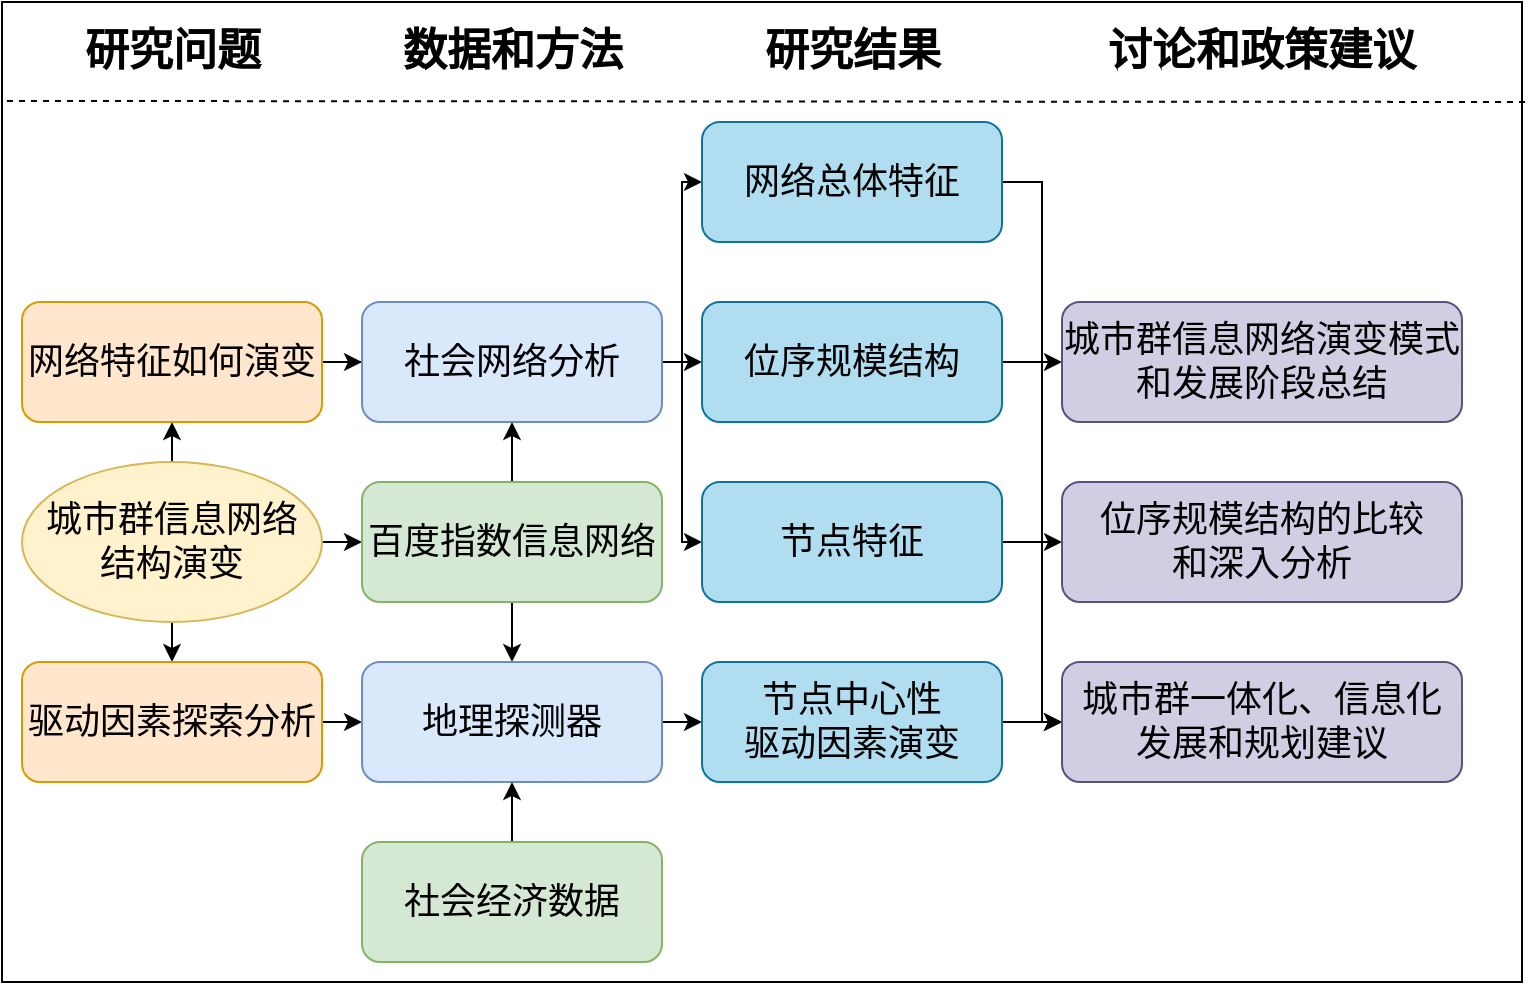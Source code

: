 <mxfile version="21.2.2" type="github">
  <diagram name="第 1 页" id="nbi5fBf2Bmrbjadmzqlr">
    <mxGraphModel dx="996" dy="549" grid="1" gridSize="10" guides="1" tooltips="1" connect="1" arrows="1" fold="1" page="1" pageScale="1" pageWidth="827" pageHeight="1169" math="0" shadow="0">
      <root>
        <mxCell id="0" />
        <mxCell id="1" parent="0" />
        <mxCell id="J7fFwv-MhPljxE2RySfx-1" value="" style="rounded=0;whiteSpace=wrap;html=1;" vertex="1" parent="1">
          <mxGeometry x="40" y="10" width="760" height="490" as="geometry" />
        </mxCell>
        <mxCell id="J7fFwv-MhPljxE2RySfx-2" value="" style="endArrow=none;dashed=1;html=1;rounded=0;exitX=1.002;exitY=0.102;exitDx=0;exitDy=0;exitPerimeter=0;entryX=0;entryY=0.101;entryDx=0;entryDy=0;entryPerimeter=0;" edge="1" parent="1" source="J7fFwv-MhPljxE2RySfx-1" target="J7fFwv-MhPljxE2RySfx-1">
          <mxGeometry width="50" height="50" relative="1" as="geometry">
            <mxPoint x="390" y="310" as="sourcePoint" />
            <mxPoint x="440" y="260" as="targetPoint" />
            <Array as="points" />
          </mxGeometry>
        </mxCell>
        <mxCell id="J7fFwv-MhPljxE2RySfx-6" style="edgeStyle=orthogonalEdgeStyle;rounded=0;orthogonalLoop=1;jettySize=auto;html=1;exitX=0.5;exitY=0;exitDx=0;exitDy=0;entryX=0.5;entryY=1;entryDx=0;entryDy=0;" edge="1" parent="1" source="J7fFwv-MhPljxE2RySfx-3" target="J7fFwv-MhPljxE2RySfx-4">
          <mxGeometry relative="1" as="geometry" />
        </mxCell>
        <mxCell id="J7fFwv-MhPljxE2RySfx-7" style="edgeStyle=orthogonalEdgeStyle;rounded=0;orthogonalLoop=1;jettySize=auto;html=1;exitX=0.5;exitY=1;exitDx=0;exitDy=0;entryX=0.5;entryY=0;entryDx=0;entryDy=0;" edge="1" parent="1" source="J7fFwv-MhPljxE2RySfx-3" target="J7fFwv-MhPljxE2RySfx-5">
          <mxGeometry relative="1" as="geometry" />
        </mxCell>
        <mxCell id="J7fFwv-MhPljxE2RySfx-15" style="edgeStyle=orthogonalEdgeStyle;rounded=0;orthogonalLoop=1;jettySize=auto;html=1;exitX=1;exitY=0.5;exitDx=0;exitDy=0;entryX=0;entryY=0.5;entryDx=0;entryDy=0;" edge="1" parent="1" source="J7fFwv-MhPljxE2RySfx-3" target="J7fFwv-MhPljxE2RySfx-9">
          <mxGeometry relative="1" as="geometry" />
        </mxCell>
        <mxCell id="J7fFwv-MhPljxE2RySfx-3" value="&lt;font face=&quot;Times New Roman&quot; style=&quot;font-size: 18px;&quot;&gt;城市群信息网络&lt;br&gt;结构演变&lt;/font&gt;" style="ellipse;whiteSpace=wrap;html=1;fillColor=#fff2cc;strokeColor=#d6b656;" vertex="1" parent="1">
          <mxGeometry x="50" y="240" width="150" height="80" as="geometry" />
        </mxCell>
        <mxCell id="J7fFwv-MhPljxE2RySfx-14" style="edgeStyle=orthogonalEdgeStyle;rounded=0;orthogonalLoop=1;jettySize=auto;html=1;exitX=1;exitY=0.5;exitDx=0;exitDy=0;" edge="1" parent="1" source="J7fFwv-MhPljxE2RySfx-4" target="J7fFwv-MhPljxE2RySfx-10">
          <mxGeometry relative="1" as="geometry" />
        </mxCell>
        <mxCell id="J7fFwv-MhPljxE2RySfx-4" value="&lt;font style=&quot;font-size: 18px;&quot;&gt;网络特征如何演变&lt;/font&gt;" style="rounded=1;whiteSpace=wrap;html=1;fillColor=#ffe6cc;strokeColor=#d79b00;" vertex="1" parent="1">
          <mxGeometry x="50" y="160" width="150" height="60" as="geometry" />
        </mxCell>
        <mxCell id="J7fFwv-MhPljxE2RySfx-13" style="edgeStyle=orthogonalEdgeStyle;rounded=0;orthogonalLoop=1;jettySize=auto;html=1;exitX=1;exitY=0.5;exitDx=0;exitDy=0;entryX=0;entryY=0.5;entryDx=0;entryDy=0;" edge="1" parent="1" source="J7fFwv-MhPljxE2RySfx-5" target="J7fFwv-MhPljxE2RySfx-11">
          <mxGeometry relative="1" as="geometry" />
        </mxCell>
        <mxCell id="J7fFwv-MhPljxE2RySfx-5" value="&lt;font style=&quot;font-size: 18px;&quot;&gt;驱动因素探索分析&lt;/font&gt;" style="rounded=1;whiteSpace=wrap;html=1;fillColor=#ffe6cc;strokeColor=#d79b00;" vertex="1" parent="1">
          <mxGeometry x="50" y="340" width="150" height="60" as="geometry" />
        </mxCell>
        <mxCell id="J7fFwv-MhPljxE2RySfx-16" style="edgeStyle=orthogonalEdgeStyle;rounded=0;orthogonalLoop=1;jettySize=auto;html=1;exitX=0.5;exitY=0;exitDx=0;exitDy=0;entryX=0.5;entryY=1;entryDx=0;entryDy=0;" edge="1" parent="1" source="J7fFwv-MhPljxE2RySfx-9" target="J7fFwv-MhPljxE2RySfx-10">
          <mxGeometry relative="1" as="geometry" />
        </mxCell>
        <mxCell id="J7fFwv-MhPljxE2RySfx-17" style="edgeStyle=orthogonalEdgeStyle;rounded=0;orthogonalLoop=1;jettySize=auto;html=1;exitX=0.5;exitY=1;exitDx=0;exitDy=0;entryX=0.5;entryY=0;entryDx=0;entryDy=0;" edge="1" parent="1" source="J7fFwv-MhPljxE2RySfx-9" target="J7fFwv-MhPljxE2RySfx-11">
          <mxGeometry relative="1" as="geometry" />
        </mxCell>
        <mxCell id="J7fFwv-MhPljxE2RySfx-9" value="&lt;font style=&quot;font-size: 18px;&quot;&gt;百度指数信息网络&lt;/font&gt;" style="rounded=1;whiteSpace=wrap;html=1;fillColor=#d5e8d4;strokeColor=#82b366;" vertex="1" parent="1">
          <mxGeometry x="220" y="250" width="150" height="60" as="geometry" />
        </mxCell>
        <mxCell id="J7fFwv-MhPljxE2RySfx-21" style="edgeStyle=orthogonalEdgeStyle;rounded=0;orthogonalLoop=1;jettySize=auto;html=1;exitX=1;exitY=0.5;exitDx=0;exitDy=0;entryX=0;entryY=0.5;entryDx=0;entryDy=0;" edge="1" parent="1" source="J7fFwv-MhPljxE2RySfx-10" target="J7fFwv-MhPljxE2RySfx-19">
          <mxGeometry relative="1" as="geometry">
            <Array as="points">
              <mxPoint x="380" y="190" />
              <mxPoint x="380" y="100" />
            </Array>
          </mxGeometry>
        </mxCell>
        <mxCell id="J7fFwv-MhPljxE2RySfx-22" style="edgeStyle=orthogonalEdgeStyle;rounded=0;orthogonalLoop=1;jettySize=auto;html=1;exitX=1;exitY=0.5;exitDx=0;exitDy=0;entryX=0;entryY=0.5;entryDx=0;entryDy=0;" edge="1" parent="1" source="J7fFwv-MhPljxE2RySfx-10" target="J7fFwv-MhPljxE2RySfx-18">
          <mxGeometry relative="1" as="geometry" />
        </mxCell>
        <mxCell id="J7fFwv-MhPljxE2RySfx-23" style="edgeStyle=orthogonalEdgeStyle;rounded=0;orthogonalLoop=1;jettySize=auto;html=1;exitX=1;exitY=0.5;exitDx=0;exitDy=0;entryX=0;entryY=0.5;entryDx=0;entryDy=0;" edge="1" parent="1" source="J7fFwv-MhPljxE2RySfx-10" target="J7fFwv-MhPljxE2RySfx-20">
          <mxGeometry relative="1" as="geometry">
            <Array as="points">
              <mxPoint x="380" y="190" />
              <mxPoint x="380" y="280" />
            </Array>
          </mxGeometry>
        </mxCell>
        <mxCell id="J7fFwv-MhPljxE2RySfx-10" value="&lt;font style=&quot;font-size: 18px;&quot;&gt;社会网络分析&lt;/font&gt;" style="rounded=1;whiteSpace=wrap;html=1;fillColor=#dae8fc;strokeColor=#6c8ebf;" vertex="1" parent="1">
          <mxGeometry x="220" y="160" width="150" height="60" as="geometry" />
        </mxCell>
        <mxCell id="J7fFwv-MhPljxE2RySfx-26" style="edgeStyle=orthogonalEdgeStyle;rounded=0;orthogonalLoop=1;jettySize=auto;html=1;exitX=1;exitY=0.5;exitDx=0;exitDy=0;entryX=0;entryY=0.5;entryDx=0;entryDy=0;" edge="1" parent="1" source="J7fFwv-MhPljxE2RySfx-11" target="J7fFwv-MhPljxE2RySfx-25">
          <mxGeometry relative="1" as="geometry" />
        </mxCell>
        <mxCell id="J7fFwv-MhPljxE2RySfx-11" value="&lt;font style=&quot;font-size: 18px;&quot;&gt;地理探测器&lt;/font&gt;" style="rounded=1;whiteSpace=wrap;html=1;fillColor=#dae8fc;strokeColor=#6c8ebf;" vertex="1" parent="1">
          <mxGeometry x="220" y="340" width="150" height="60" as="geometry" />
        </mxCell>
        <mxCell id="J7fFwv-MhPljxE2RySfx-33" style="edgeStyle=orthogonalEdgeStyle;rounded=0;orthogonalLoop=1;jettySize=auto;html=1;exitX=1;exitY=0.5;exitDx=0;exitDy=0;entryX=0;entryY=0.5;entryDx=0;entryDy=0;" edge="1" parent="1" source="J7fFwv-MhPljxE2RySfx-18" target="J7fFwv-MhPljxE2RySfx-30">
          <mxGeometry relative="1" as="geometry">
            <Array as="points">
              <mxPoint x="560" y="190" />
              <mxPoint x="560" y="280" />
            </Array>
          </mxGeometry>
        </mxCell>
        <mxCell id="J7fFwv-MhPljxE2RySfx-18" value="&lt;font style=&quot;font-size: 18px;&quot;&gt;位序规模结构&lt;/font&gt;" style="rounded=1;whiteSpace=wrap;html=1;fillColor=#b1ddf0;strokeColor=#10739e;" vertex="1" parent="1">
          <mxGeometry x="390" y="160" width="150" height="60" as="geometry" />
        </mxCell>
        <mxCell id="J7fFwv-MhPljxE2RySfx-32" style="edgeStyle=orthogonalEdgeStyle;rounded=0;orthogonalLoop=1;jettySize=auto;html=1;exitX=1;exitY=0.5;exitDx=0;exitDy=0;entryX=0;entryY=0.5;entryDx=0;entryDy=0;" edge="1" parent="1" source="J7fFwv-MhPljxE2RySfx-19" target="J7fFwv-MhPljxE2RySfx-29">
          <mxGeometry relative="1" as="geometry">
            <Array as="points">
              <mxPoint x="560" y="100" />
              <mxPoint x="560" y="190" />
            </Array>
          </mxGeometry>
        </mxCell>
        <mxCell id="J7fFwv-MhPljxE2RySfx-19" value="&lt;font style=&quot;font-size: 18px;&quot;&gt;网络总体特征&lt;/font&gt;" style="rounded=1;whiteSpace=wrap;html=1;fillColor=#b1ddf0;strokeColor=#10739e;" vertex="1" parent="1">
          <mxGeometry x="390" y="70" width="150" height="60" as="geometry" />
        </mxCell>
        <mxCell id="J7fFwv-MhPljxE2RySfx-34" style="edgeStyle=orthogonalEdgeStyle;rounded=0;orthogonalLoop=1;jettySize=auto;html=1;exitX=1;exitY=0.5;exitDx=0;exitDy=0;entryX=0;entryY=0.5;entryDx=0;entryDy=0;" edge="1" parent="1" source="J7fFwv-MhPljxE2RySfx-20" target="J7fFwv-MhPljxE2RySfx-31">
          <mxGeometry relative="1" as="geometry">
            <Array as="points">
              <mxPoint x="560" y="280" />
              <mxPoint x="560" y="370" />
            </Array>
          </mxGeometry>
        </mxCell>
        <mxCell id="J7fFwv-MhPljxE2RySfx-20" value="&lt;font style=&quot;font-size: 18px;&quot;&gt;节点特征&lt;/font&gt;" style="rounded=1;whiteSpace=wrap;html=1;fillColor=#b1ddf0;strokeColor=#10739e;" vertex="1" parent="1">
          <mxGeometry x="390" y="250" width="150" height="60" as="geometry" />
        </mxCell>
        <mxCell id="J7fFwv-MhPljxE2RySfx-35" style="edgeStyle=orthogonalEdgeStyle;rounded=0;orthogonalLoop=1;jettySize=auto;html=1;exitX=1;exitY=0.5;exitDx=0;exitDy=0;entryX=0;entryY=0.5;entryDx=0;entryDy=0;" edge="1" parent="1" source="J7fFwv-MhPljxE2RySfx-25" target="J7fFwv-MhPljxE2RySfx-31">
          <mxGeometry relative="1" as="geometry" />
        </mxCell>
        <mxCell id="J7fFwv-MhPljxE2RySfx-25" value="&lt;font style=&quot;font-size: 18px;&quot;&gt;节点中心性&lt;br&gt;驱动因素演变&lt;/font&gt;" style="rounded=1;whiteSpace=wrap;html=1;fillColor=#b1ddf0;strokeColor=#10739e;" vertex="1" parent="1">
          <mxGeometry x="390" y="340" width="150" height="60" as="geometry" />
        </mxCell>
        <mxCell id="J7fFwv-MhPljxE2RySfx-28" style="edgeStyle=orthogonalEdgeStyle;rounded=0;orthogonalLoop=1;jettySize=auto;html=1;exitX=0.5;exitY=0;exitDx=0;exitDy=0;entryX=0.5;entryY=1;entryDx=0;entryDy=0;" edge="1" parent="1" source="J7fFwv-MhPljxE2RySfx-27" target="J7fFwv-MhPljxE2RySfx-11">
          <mxGeometry relative="1" as="geometry" />
        </mxCell>
        <mxCell id="J7fFwv-MhPljxE2RySfx-27" value="&lt;font style=&quot;font-size: 18px;&quot;&gt;社会经济数据&lt;/font&gt;" style="rounded=1;whiteSpace=wrap;html=1;fillColor=#d5e8d4;strokeColor=#82b366;" vertex="1" parent="1">
          <mxGeometry x="220" y="430" width="150" height="60" as="geometry" />
        </mxCell>
        <mxCell id="J7fFwv-MhPljxE2RySfx-29" value="&lt;font style=&quot;font-size: 18px;&quot;&gt;城市群信息网络演变模式和发展阶段总结&lt;/font&gt;" style="rounded=1;whiteSpace=wrap;html=1;fillColor=#d0cee2;strokeColor=#56517e;" vertex="1" parent="1">
          <mxGeometry x="570" y="160" width="200" height="60" as="geometry" />
        </mxCell>
        <mxCell id="J7fFwv-MhPljxE2RySfx-30" value="&lt;font style=&quot;font-size: 18px;&quot;&gt;位序规模结构的比较&lt;br&gt;和深入分析&lt;/font&gt;" style="rounded=1;whiteSpace=wrap;html=1;fillColor=#d0cee2;strokeColor=#56517e;" vertex="1" parent="1">
          <mxGeometry x="570" y="250" width="200" height="60" as="geometry" />
        </mxCell>
        <mxCell id="J7fFwv-MhPljxE2RySfx-31" value="&lt;font style=&quot;font-size: 18px;&quot;&gt;城市群一体化、信息化&lt;br&gt;发展和规划建议&lt;/font&gt;" style="rounded=1;whiteSpace=wrap;html=1;fillColor=#d0cee2;strokeColor=#56517e;" vertex="1" parent="1">
          <mxGeometry x="570" y="340" width="200" height="60" as="geometry" />
        </mxCell>
        <mxCell id="J7fFwv-MhPljxE2RySfx-36" value="&lt;font face=&quot;Times New Roman&quot; style=&quot;font-size: 22px;&quot;&gt;&lt;b&gt;研究问题&lt;/b&gt;&lt;/font&gt;" style="text;html=1;strokeColor=none;fillColor=none;align=center;verticalAlign=middle;whiteSpace=wrap;rounded=0;" vertex="1" parent="1">
          <mxGeometry x="67.5" y="20" width="115" height="30" as="geometry" />
        </mxCell>
        <mxCell id="J7fFwv-MhPljxE2RySfx-38" value="&lt;font face=&quot;Times New Roman&quot; style=&quot;font-size: 22px;&quot;&gt;&lt;b&gt;数据和方法&lt;/b&gt;&lt;/font&gt;" style="text;html=1;strokeColor=none;fillColor=none;align=center;verticalAlign=middle;whiteSpace=wrap;rounded=0;" vertex="1" parent="1">
          <mxGeometry x="237.5" y="20" width="115" height="30" as="geometry" />
        </mxCell>
        <mxCell id="J7fFwv-MhPljxE2RySfx-39" value="&lt;font face=&quot;Times New Roman&quot; style=&quot;font-size: 22px;&quot;&gt;&lt;b&gt;研究结果&lt;/b&gt;&lt;/font&gt;" style="text;html=1;strokeColor=none;fillColor=none;align=center;verticalAlign=middle;whiteSpace=wrap;rounded=0;" vertex="1" parent="1">
          <mxGeometry x="407.5" y="20" width="115" height="30" as="geometry" />
        </mxCell>
        <mxCell id="J7fFwv-MhPljxE2RySfx-40" value="&lt;font face=&quot;Times New Roman&quot; style=&quot;font-size: 22px;&quot;&gt;&lt;b&gt;讨论和政策建议&lt;/b&gt;&lt;/font&gt;" style="text;html=1;strokeColor=none;fillColor=none;align=center;verticalAlign=middle;whiteSpace=wrap;rounded=0;" vertex="1" parent="1">
          <mxGeometry x="591.25" y="20" width="157.5" height="30" as="geometry" />
        </mxCell>
      </root>
    </mxGraphModel>
  </diagram>
</mxfile>
